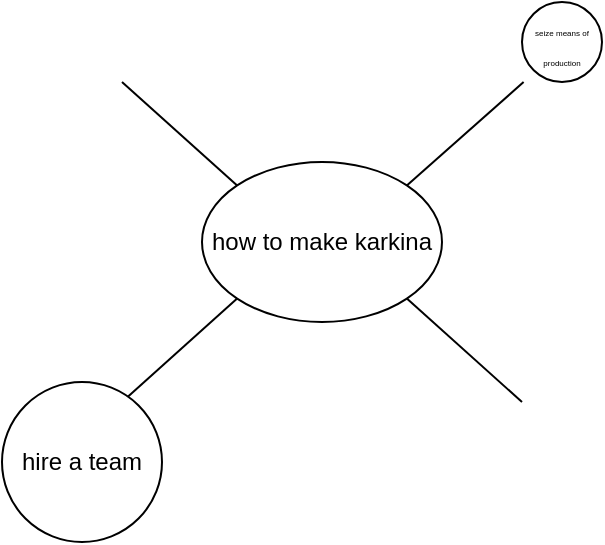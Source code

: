 <mxfile version="15.9.4" type="github"><diagram id="9vT2lbLduElpyiKtY-Ey" name="Page-1"><mxGraphModel dx="368" dy="447" grid="1" gridSize="10" guides="1" tooltips="1" connect="1" arrows="1" fold="1" page="1" pageScale="1" pageWidth="850" pageHeight="1100" math="0" shadow="0"><root><mxCell id="0"/><mxCell id="1" parent="0"/><mxCell id="fOx_0gNlH954NEmXeV32-1" value="how to make karkina" style="ellipse;whiteSpace=wrap;html=1;" vertex="1" parent="1"><mxGeometry x="200" y="240" width="120" height="80" as="geometry"/></mxCell><mxCell id="fOx_0gNlH954NEmXeV32-2" value="" style="endArrow=none;html=1;rounded=0;entryX=0;entryY=1;entryDx=0;entryDy=0;" edge="1" parent="1" target="fOx_0gNlH954NEmXeV32-1"><mxGeometry width="50" height="50" relative="1" as="geometry"><mxPoint x="160" y="360" as="sourcePoint"/><mxPoint x="220" y="310" as="targetPoint"/><Array as="points"/></mxGeometry></mxCell><mxCell id="fOx_0gNlH954NEmXeV32-4" value="" style="endArrow=none;html=1;rounded=0;entryX=1;entryY=1;entryDx=0;entryDy=0;" edge="1" parent="1" target="fOx_0gNlH954NEmXeV32-1"><mxGeometry width="50" height="50" relative="1" as="geometry"><mxPoint x="360" y="360" as="sourcePoint"/><mxPoint x="230" y="320" as="targetPoint"/><Array as="points"/></mxGeometry></mxCell><mxCell id="fOx_0gNlH954NEmXeV32-5" value="" style="endArrow=none;html=1;rounded=0;entryX=0;entryY=0;entryDx=0;entryDy=0;" edge="1" parent="1" target="fOx_0gNlH954NEmXeV32-1"><mxGeometry width="50" height="50" relative="1" as="geometry"><mxPoint x="160" y="200" as="sourcePoint"/><mxPoint x="269.996" y="210.004" as="targetPoint"/><Array as="points"/></mxGeometry></mxCell><mxCell id="fOx_0gNlH954NEmXeV32-6" value="" style="endArrow=none;html=1;rounded=0;exitX=1;exitY=0;exitDx=0;exitDy=0;" edge="1" parent="1" source="fOx_0gNlH954NEmXeV32-1"><mxGeometry width="50" height="50" relative="1" as="geometry"><mxPoint x="357.57" y="301.72" as="sourcePoint"/><mxPoint x="360.8" y="200" as="targetPoint"/><Array as="points"/></mxGeometry></mxCell><mxCell id="fOx_0gNlH954NEmXeV32-7" value="hire a team" style="ellipse;whiteSpace=wrap;html=1;aspect=fixed;" vertex="1" parent="1"><mxGeometry x="100" y="350" width="80" height="80" as="geometry"/></mxCell><mxCell id="fOx_0gNlH954NEmXeV32-9" value="&lt;font style=&quot;font-size: 4px&quot;&gt;seize means of production&lt;/font&gt;" style="ellipse;whiteSpace=wrap;html=1;aspect=fixed;" vertex="1" parent="1"><mxGeometry x="360" y="160" width="40" height="40" as="geometry"/></mxCell></root></mxGraphModel></diagram></mxfile>